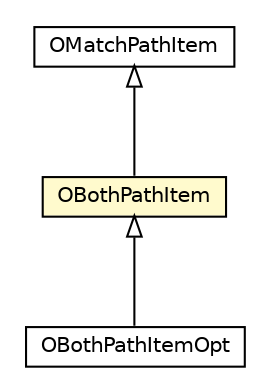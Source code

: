 #!/usr/local/bin/dot
#
# Class diagram 
# Generated by UMLGraph version R5_6-24-gf6e263 (http://www.umlgraph.org/)
#

digraph G {
	edge [fontname="Helvetica",fontsize=10,labelfontname="Helvetica",labelfontsize=10];
	node [fontname="Helvetica",fontsize=10,shape=plaintext];
	nodesep=0.25;
	ranksep=0.5;
	// com.orientechnologies.orient.core.sql.parser.OMatchPathItem
	c1794832 [label=<<table title="com.orientechnologies.orient.core.sql.parser.OMatchPathItem" border="0" cellborder="1" cellspacing="0" cellpadding="2" port="p" href="./OMatchPathItem.html">
		<tr><td><table border="0" cellspacing="0" cellpadding="1">
<tr><td align="center" balign="center"> OMatchPathItem </td></tr>
		</table></td></tr>
		</table>>, URL="./OMatchPathItem.html", fontname="Helvetica", fontcolor="black", fontsize=10.0];
	// com.orientechnologies.orient.core.sql.parser.OBothPathItemOpt
	c1794847 [label=<<table title="com.orientechnologies.orient.core.sql.parser.OBothPathItemOpt" border="0" cellborder="1" cellspacing="0" cellpadding="2" port="p" href="./OBothPathItemOpt.html">
		<tr><td><table border="0" cellspacing="0" cellpadding="1">
<tr><td align="center" balign="center"> OBothPathItemOpt </td></tr>
		</table></td></tr>
		</table>>, URL="./OBothPathItemOpt.html", fontname="Helvetica", fontcolor="black", fontsize=10.0];
	// com.orientechnologies.orient.core.sql.parser.OBothPathItem
	c1795025 [label=<<table title="com.orientechnologies.orient.core.sql.parser.OBothPathItem" border="0" cellborder="1" cellspacing="0" cellpadding="2" port="p" bgcolor="lemonChiffon" href="./OBothPathItem.html">
		<tr><td><table border="0" cellspacing="0" cellpadding="1">
<tr><td align="center" balign="center"> OBothPathItem </td></tr>
		</table></td></tr>
		</table>>, URL="./OBothPathItem.html", fontname="Helvetica", fontcolor="black", fontsize=10.0];
	//com.orientechnologies.orient.core.sql.parser.OBothPathItemOpt extends com.orientechnologies.orient.core.sql.parser.OBothPathItem
	c1795025:p -> c1794847:p [dir=back,arrowtail=empty];
	//com.orientechnologies.orient.core.sql.parser.OBothPathItem extends com.orientechnologies.orient.core.sql.parser.OMatchPathItem
	c1794832:p -> c1795025:p [dir=back,arrowtail=empty];
}

